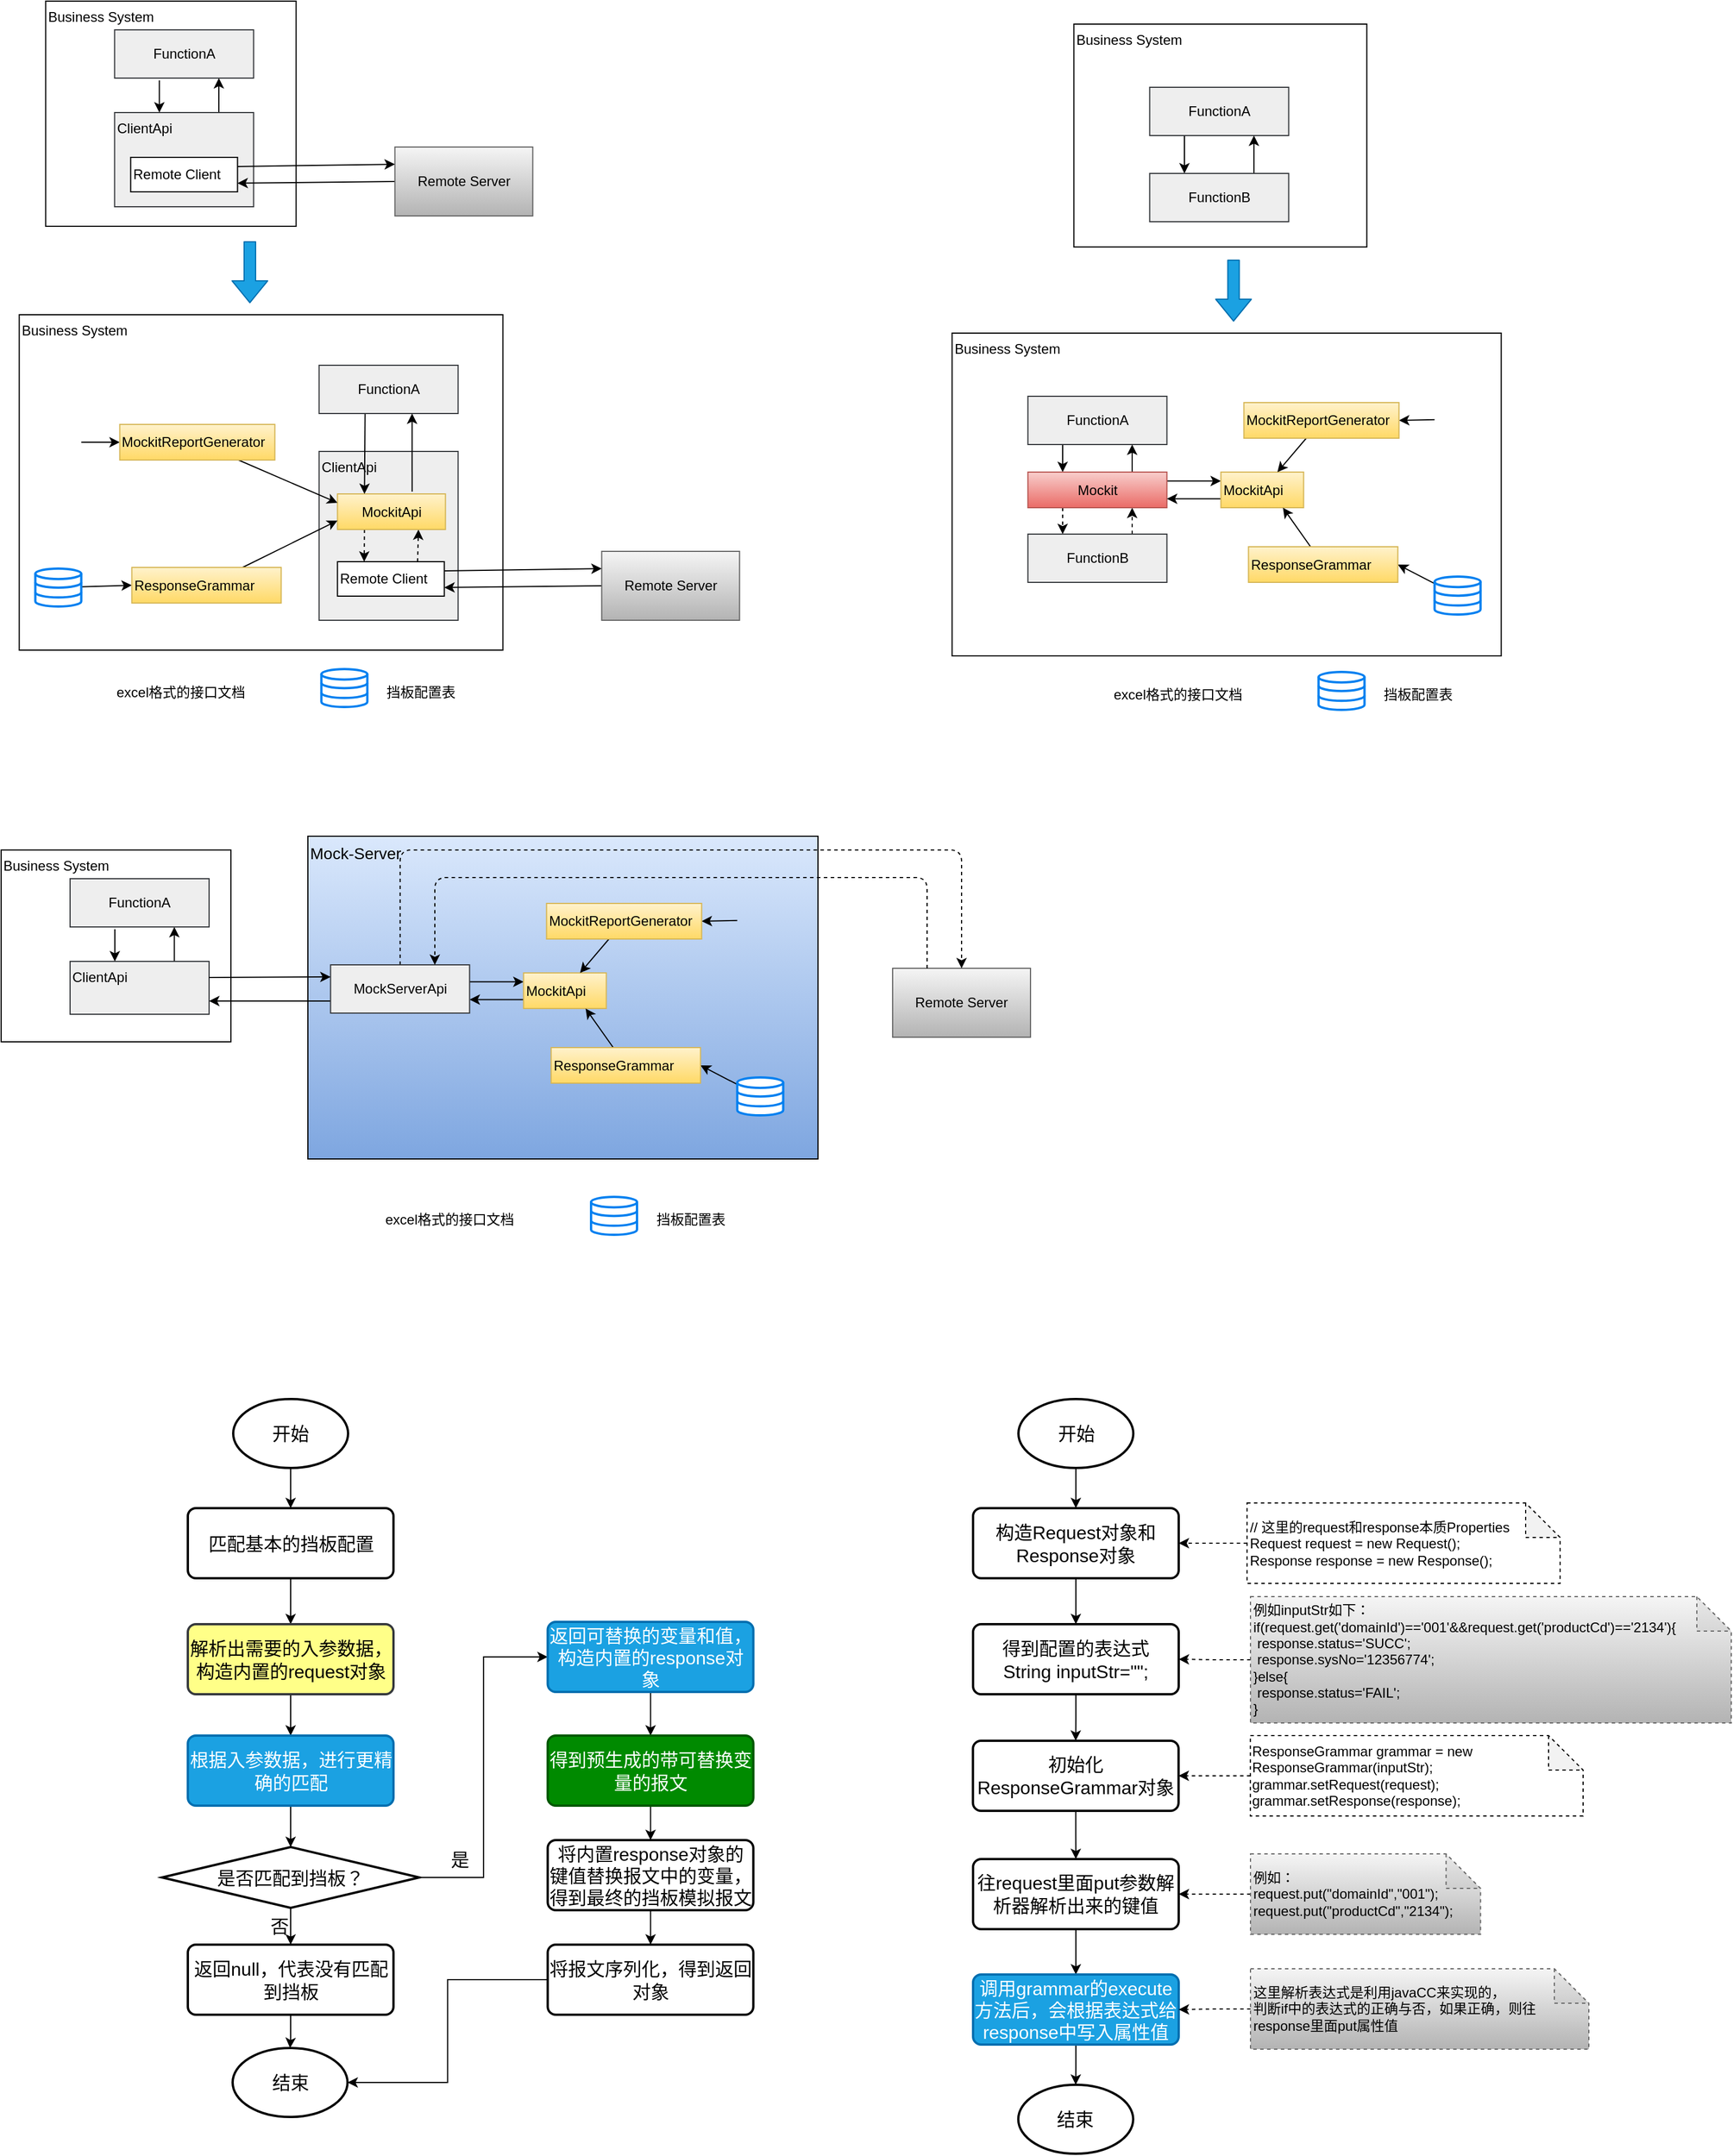 <mxfile version="13.0.9" type="github">
  <diagram id="ULIVXdI21FpWCyKjcMOf" name="第 1 页">
    <mxGraphModel dx="867" dy="-1922" grid="0" gridSize="10" guides="1" tooltips="1" connect="1" arrows="1" fold="1" page="0" pageScale="1" pageWidth="827" pageHeight="1169" math="0" shadow="0">
      <root>
        <mxCell id="0" />
        <mxCell id="1" parent="0" />
        <mxCell id="K0mG1fpRfPu8U4b40gJv-1" style="edgeStyle=orthogonalEdgeStyle;rounded=0;orthogonalLoop=1;jettySize=auto;html=1;entryX=0.5;entryY=0;entryDx=0;entryDy=0;fontSize=16;" edge="1" parent="1" source="K0mG1fpRfPu8U4b40gJv-2" target="K0mG1fpRfPu8U4b40gJv-4">
          <mxGeometry relative="1" as="geometry" />
        </mxCell>
        <mxCell id="K0mG1fpRfPu8U4b40gJv-2" value="开始" style="strokeWidth=2;html=1;shape=mxgraph.flowchart.start_1;whiteSpace=wrap;fontSize=16;" vertex="1" parent="1">
          <mxGeometry x="232" y="3830" width="100" height="60" as="geometry" />
        </mxCell>
        <mxCell id="K0mG1fpRfPu8U4b40gJv-3" style="edgeStyle=orthogonalEdgeStyle;rounded=0;orthogonalLoop=1;jettySize=auto;html=1;entryX=0.5;entryY=0;entryDx=0;entryDy=0;fontSize=16;" edge="1" parent="1" source="K0mG1fpRfPu8U4b40gJv-4" target="K0mG1fpRfPu8U4b40gJv-6">
          <mxGeometry relative="1" as="geometry" />
        </mxCell>
        <mxCell id="K0mG1fpRfPu8U4b40gJv-4" value="匹配基本的挡板配置" style="rounded=1;whiteSpace=wrap;html=1;absoluteArcSize=1;arcSize=14;strokeWidth=2;fontSize=16;" vertex="1" parent="1">
          <mxGeometry x="192.5" y="3925" width="179" height="61" as="geometry" />
        </mxCell>
        <mxCell id="K0mG1fpRfPu8U4b40gJv-5" style="edgeStyle=orthogonalEdgeStyle;rounded=0;orthogonalLoop=1;jettySize=auto;html=1;entryX=0.5;entryY=0;entryDx=0;entryDy=0;fontSize=16;" edge="1" parent="1" source="K0mG1fpRfPu8U4b40gJv-6" target="K0mG1fpRfPu8U4b40gJv-8">
          <mxGeometry relative="1" as="geometry" />
        </mxCell>
        <mxCell id="K0mG1fpRfPu8U4b40gJv-6" value="解析出需要的入参数据，构造内置的request对象" style="rounded=1;whiteSpace=wrap;html=1;absoluteArcSize=1;arcSize=14;strokeWidth=2;fontSize=16;fillColor=#ffff88;strokeColor=#36393d;" vertex="1" parent="1">
          <mxGeometry x="192.5" y="4026" width="179" height="61" as="geometry" />
        </mxCell>
        <mxCell id="K0mG1fpRfPu8U4b40gJv-7" style="edgeStyle=orthogonalEdgeStyle;rounded=0;orthogonalLoop=1;jettySize=auto;html=1;entryX=0.5;entryY=0;entryDx=0;entryDy=0;entryPerimeter=0;fontSize=16;" edge="1" parent="1" source="K0mG1fpRfPu8U4b40gJv-8" target="K0mG1fpRfPu8U4b40gJv-11">
          <mxGeometry relative="1" as="geometry" />
        </mxCell>
        <mxCell id="K0mG1fpRfPu8U4b40gJv-8" value="根据入参数据，进行更精确的匹配" style="rounded=1;whiteSpace=wrap;html=1;absoluteArcSize=1;arcSize=14;strokeWidth=2;fontSize=16;fillColor=#1ba1e2;strokeColor=#006EAF;fontColor=#ffffff;" vertex="1" parent="1">
          <mxGeometry x="192.5" y="4123" width="179" height="61" as="geometry" />
        </mxCell>
        <mxCell id="K0mG1fpRfPu8U4b40gJv-9" style="edgeStyle=orthogonalEdgeStyle;rounded=0;orthogonalLoop=1;jettySize=auto;html=1;entryX=0.5;entryY=0;entryDx=0;entryDy=0;fontSize=16;" edge="1" parent="1" source="K0mG1fpRfPu8U4b40gJv-11" target="K0mG1fpRfPu8U4b40gJv-14">
          <mxGeometry relative="1" as="geometry" />
        </mxCell>
        <mxCell id="K0mG1fpRfPu8U4b40gJv-10" style="edgeStyle=orthogonalEdgeStyle;rounded=0;orthogonalLoop=1;jettySize=auto;html=1;entryX=0;entryY=0.5;entryDx=0;entryDy=0;fontSize=16;" edge="1" parent="1" source="K0mG1fpRfPu8U4b40gJv-11" target="K0mG1fpRfPu8U4b40gJv-17">
          <mxGeometry relative="1" as="geometry" />
        </mxCell>
        <mxCell id="K0mG1fpRfPu8U4b40gJv-11" value="是否匹配到挡板？" style="strokeWidth=2;html=1;shape=mxgraph.flowchart.decision;whiteSpace=wrap;fontSize=16;" vertex="1" parent="1">
          <mxGeometry x="170" y="4220" width="224" height="53" as="geometry" />
        </mxCell>
        <mxCell id="K0mG1fpRfPu8U4b40gJv-12" value="结束" style="strokeWidth=2;html=1;shape=mxgraph.flowchart.start_1;whiteSpace=wrap;fontSize=16;" vertex="1" parent="1">
          <mxGeometry x="231.5" y="4395" width="100" height="60" as="geometry" />
        </mxCell>
        <mxCell id="K0mG1fpRfPu8U4b40gJv-13" style="edgeStyle=orthogonalEdgeStyle;rounded=0;orthogonalLoop=1;jettySize=auto;html=1;fontSize=16;" edge="1" parent="1" source="K0mG1fpRfPu8U4b40gJv-14" target="K0mG1fpRfPu8U4b40gJv-12">
          <mxGeometry relative="1" as="geometry" />
        </mxCell>
        <mxCell id="K0mG1fpRfPu8U4b40gJv-14" value="返回null，代表没有匹配到挡板" style="rounded=1;whiteSpace=wrap;html=1;absoluteArcSize=1;arcSize=14;strokeWidth=2;fontSize=16;" vertex="1" parent="1">
          <mxGeometry x="192.5" y="4305" width="179" height="61" as="geometry" />
        </mxCell>
        <mxCell id="K0mG1fpRfPu8U4b40gJv-15" value="否" style="text;html=1;align=center;verticalAlign=middle;resizable=0;points=[];autosize=1;fontSize=16;" vertex="1" parent="1">
          <mxGeometry x="259" y="4277" width="26" height="23" as="geometry" />
        </mxCell>
        <mxCell id="K0mG1fpRfPu8U4b40gJv-16" style="edgeStyle=orthogonalEdgeStyle;rounded=0;orthogonalLoop=1;jettySize=auto;html=1;fontSize=16;" edge="1" parent="1" source="K0mG1fpRfPu8U4b40gJv-17" target="K0mG1fpRfPu8U4b40gJv-20">
          <mxGeometry relative="1" as="geometry" />
        </mxCell>
        <mxCell id="K0mG1fpRfPu8U4b40gJv-17" value="返回可替换的变量和值，构造内置的response对象" style="rounded=1;whiteSpace=wrap;html=1;absoluteArcSize=1;arcSize=14;strokeWidth=2;fontSize=16;fillColor=#1ba1e2;strokeColor=#006EAF;fontColor=#ffffff;" vertex="1" parent="1">
          <mxGeometry x="505.75" y="4024" width="179" height="61" as="geometry" />
        </mxCell>
        <mxCell id="K0mG1fpRfPu8U4b40gJv-18" value="是" style="text;html=1;align=center;verticalAlign=middle;resizable=0;points=[];autosize=1;fontSize=16;" vertex="1" parent="1">
          <mxGeometry x="416" y="4219" width="26" height="23" as="geometry" />
        </mxCell>
        <mxCell id="K0mG1fpRfPu8U4b40gJv-19" style="edgeStyle=orthogonalEdgeStyle;rounded=0;orthogonalLoop=1;jettySize=auto;html=1;fontSize=16;" edge="1" parent="1" source="K0mG1fpRfPu8U4b40gJv-20" target="K0mG1fpRfPu8U4b40gJv-22">
          <mxGeometry relative="1" as="geometry" />
        </mxCell>
        <mxCell id="K0mG1fpRfPu8U4b40gJv-20" value="得到预生成的带可替换变量的报文" style="rounded=1;whiteSpace=wrap;html=1;absoluteArcSize=1;arcSize=14;strokeWidth=2;fontSize=16;fillColor=#008a00;strokeColor=#005700;fontColor=#ffffff;" vertex="1" parent="1">
          <mxGeometry x="505.75" y="4123" width="179" height="61" as="geometry" />
        </mxCell>
        <mxCell id="K0mG1fpRfPu8U4b40gJv-21" style="edgeStyle=orthogonalEdgeStyle;rounded=0;orthogonalLoop=1;jettySize=auto;html=1;fontSize=16;" edge="1" parent="1" source="K0mG1fpRfPu8U4b40gJv-22" target="K0mG1fpRfPu8U4b40gJv-24">
          <mxGeometry relative="1" as="geometry" />
        </mxCell>
        <mxCell id="K0mG1fpRfPu8U4b40gJv-22" value="将内置response对象的键值替换报文中的变量，得到最终的挡板模拟报文" style="rounded=1;whiteSpace=wrap;html=1;absoluteArcSize=1;arcSize=14;strokeWidth=2;fontSize=16;" vertex="1" parent="1">
          <mxGeometry x="505.75" y="4214" width="179" height="61" as="geometry" />
        </mxCell>
        <mxCell id="K0mG1fpRfPu8U4b40gJv-23" style="edgeStyle=orthogonalEdgeStyle;rounded=0;orthogonalLoop=1;jettySize=auto;html=1;entryX=1;entryY=0.5;entryDx=0;entryDy=0;entryPerimeter=0;fontSize=16;" edge="1" parent="1" source="K0mG1fpRfPu8U4b40gJv-24" target="K0mG1fpRfPu8U4b40gJv-12">
          <mxGeometry relative="1" as="geometry" />
        </mxCell>
        <mxCell id="K0mG1fpRfPu8U4b40gJv-24" value="将报文序列化，得到返回对象" style="rounded=1;whiteSpace=wrap;html=1;absoluteArcSize=1;arcSize=14;strokeWidth=2;fontSize=16;" vertex="1" parent="1">
          <mxGeometry x="505.75" y="4305" width="179" height="61" as="geometry" />
        </mxCell>
        <mxCell id="K0mG1fpRfPu8U4b40gJv-25" value="Business System" style="rounded=0;whiteSpace=wrap;html=1;align=left;verticalAlign=top;" vertex="1" parent="1">
          <mxGeometry x="30" y="3352" width="200" height="167" as="geometry" />
        </mxCell>
        <mxCell id="K0mG1fpRfPu8U4b40gJv-26" style="edgeStyle=none;orthogonalLoop=1;jettySize=auto;html=1;strokeColor=#000000;strokeWidth=1;entryX=0.75;entryY=1;entryDx=0;entryDy=0;exitX=0.75;exitY=0;exitDx=0;exitDy=0;" edge="1" parent="1" source="K0mG1fpRfPu8U4b40gJv-27" target="K0mG1fpRfPu8U4b40gJv-30">
          <mxGeometry relative="1" as="geometry" />
        </mxCell>
        <mxCell id="K0mG1fpRfPu8U4b40gJv-27" value="ClientApi" style="rounded=0;whiteSpace=wrap;html=1;align=left;fillColor=#eeeeee;strokeColor=#36393d;verticalAlign=top;" vertex="1" parent="1">
          <mxGeometry x="90" y="3449" width="121" height="46" as="geometry" />
        </mxCell>
        <mxCell id="K0mG1fpRfPu8U4b40gJv-28" value="Remote Server" style="rounded=0;whiteSpace=wrap;html=1;align=center;fillColor=#f5f5f5;strokeColor=#666666;gradientColor=#b3b3b3;" vertex="1" parent="1">
          <mxGeometry x="806" y="3455" width="120" height="60" as="geometry" />
        </mxCell>
        <mxCell id="K0mG1fpRfPu8U4b40gJv-29" style="edgeStyle=none;orthogonalLoop=1;jettySize=auto;html=1;entryX=0.322;entryY=0;entryDx=0;entryDy=0;strokeColor=#000000;strokeWidth=1;exitX=0.322;exitY=1.048;exitDx=0;exitDy=0;exitPerimeter=0;entryPerimeter=0;" edge="1" parent="1" source="K0mG1fpRfPu8U4b40gJv-30" target="K0mG1fpRfPu8U4b40gJv-27">
          <mxGeometry relative="1" as="geometry" />
        </mxCell>
        <mxCell id="K0mG1fpRfPu8U4b40gJv-30" value="FunctionA" style="rounded=0;whiteSpace=wrap;html=1;align=center;fillColor=#eeeeee;strokeColor=#36393d;" vertex="1" parent="1">
          <mxGeometry x="90" y="3377" width="121" height="42" as="geometry" />
        </mxCell>
        <mxCell id="K0mG1fpRfPu8U4b40gJv-31" value="" style="shape=image;html=1;verticalAlign=top;verticalLabelPosition=bottom;labelBackgroundColor=#ffffff;imageAspect=0;aspect=fixed;image=https://cdn3.iconfinder.com/data/icons/document-icons-2/30/647702-excel-128.png;align=left;" vertex="1" parent="1">
          <mxGeometry x="306.5" y="3648.5" width="44" height="44" as="geometry" />
        </mxCell>
        <mxCell id="K0mG1fpRfPu8U4b40gJv-32" value="excel格式的接口文档" style="text;html=1;align=center;verticalAlign=middle;resizable=0;points=[];autosize=1;" vertex="1" parent="1">
          <mxGeometry x="359.25" y="3665" width="122" height="18" as="geometry" />
        </mxCell>
        <mxCell id="K0mG1fpRfPu8U4b40gJv-33" value="" style="html=1;verticalLabelPosition=bottom;align=center;labelBackgroundColor=#ffffff;verticalAlign=top;strokeWidth=2;strokeColor=#0080F0;shadow=0;dashed=0;shape=mxgraph.ios7.icons.data;" vertex="1" parent="1">
          <mxGeometry x="543.5" y="3654" width="40" height="33" as="geometry" />
        </mxCell>
        <mxCell id="K0mG1fpRfPu8U4b40gJv-34" value="挡板配置表" style="text;html=1;align=center;verticalAlign=middle;resizable=0;points=[];autosize=1;" vertex="1" parent="1">
          <mxGeometry x="594.5" y="3665" width="70" height="18" as="geometry" />
        </mxCell>
        <mxCell id="K0mG1fpRfPu8U4b40gJv-35" value="Mock-Server" style="rounded=0;whiteSpace=wrap;html=1;align=left;verticalAlign=top;gradientColor=#7ea6e0;fillColor=#dae8fc;strokeColor=#000000;strokeWidth=1;fontSize=14;" vertex="1" parent="1">
          <mxGeometry x="297" y="3340" width="444" height="281" as="geometry" />
        </mxCell>
        <mxCell id="K0mG1fpRfPu8U4b40gJv-36" style="edgeStyle=none;orthogonalLoop=1;jettySize=auto;html=1;strokeColor=#000000;strokeWidth=1;exitX=1;exitY=0.25;exitDx=0;exitDy=0;entryX=0;entryY=0.25;entryDx=0;entryDy=0;" edge="1" parent="1" target="K0mG1fpRfPu8U4b40gJv-42">
          <mxGeometry relative="1" as="geometry">
            <mxPoint x="437.75" y="3466.75" as="sourcePoint" />
          </mxGeometry>
        </mxCell>
        <mxCell id="K0mG1fpRfPu8U4b40gJv-37" style="edgeStyle=none;orthogonalLoop=1;jettySize=auto;html=1;entryX=1;entryY=0.5;entryDx=0;entryDy=0;strokeColor=#000000;strokeWidth=1;" edge="1" parent="1" source="K0mG1fpRfPu8U4b40gJv-38" target="K0mG1fpRfPu8U4b40gJv-44">
          <mxGeometry relative="1" as="geometry" />
        </mxCell>
        <mxCell id="K0mG1fpRfPu8U4b40gJv-38" value="" style="shape=image;html=1;verticalAlign=top;verticalLabelPosition=bottom;labelBackgroundColor=#ffffff;imageAspect=0;aspect=fixed;image=https://cdn3.iconfinder.com/data/icons/document-icons-2/30/647702-excel-128.png;align=left;" vertex="1" parent="1">
          <mxGeometry x="670.75" y="3391" width="44" height="44" as="geometry" />
        </mxCell>
        <mxCell id="K0mG1fpRfPu8U4b40gJv-39" style="edgeStyle=none;orthogonalLoop=1;jettySize=auto;html=1;entryX=1;entryY=0.5;entryDx=0;entryDy=0;strokeColor=#000000;strokeWidth=1;" edge="1" parent="1" source="K0mG1fpRfPu8U4b40gJv-40" target="K0mG1fpRfPu8U4b40gJv-46">
          <mxGeometry relative="1" as="geometry" />
        </mxCell>
        <mxCell id="K0mG1fpRfPu8U4b40gJv-40" value="" style="html=1;verticalLabelPosition=bottom;align=center;labelBackgroundColor=#ffffff;verticalAlign=top;strokeWidth=2;strokeColor=#0080F0;shadow=0;dashed=0;shape=mxgraph.ios7.icons.data;" vertex="1" parent="1">
          <mxGeometry x="670.75" y="3550" width="40" height="33" as="geometry" />
        </mxCell>
        <mxCell id="K0mG1fpRfPu8U4b40gJv-41" style="edgeStyle=none;orthogonalLoop=1;jettySize=auto;html=1;entryX=1;entryY=0.75;entryDx=0;entryDy=0;strokeColor=#000000;strokeWidth=1;exitX=0;exitY=0.75;exitDx=0;exitDy=0;" edge="1" parent="1" source="K0mG1fpRfPu8U4b40gJv-42">
          <mxGeometry relative="1" as="geometry">
            <mxPoint x="437.75" y="3482.25" as="targetPoint" />
          </mxGeometry>
        </mxCell>
        <mxCell id="K0mG1fpRfPu8U4b40gJv-42" value="MockitApi" style="rounded=0;whiteSpace=wrap;html=1;align=left;gradientColor=#ffd966;fillColor=#fff2cc;strokeColor=#d6b656;" vertex="1" parent="1">
          <mxGeometry x="484.75" y="3459" width="72" height="31" as="geometry" />
        </mxCell>
        <mxCell id="K0mG1fpRfPu8U4b40gJv-43" style="edgeStyle=none;orthogonalLoop=1;jettySize=auto;html=1;strokeColor=#000000;strokeWidth=1;" edge="1" parent="1" source="K0mG1fpRfPu8U4b40gJv-44" target="K0mG1fpRfPu8U4b40gJv-42">
          <mxGeometry relative="1" as="geometry" />
        </mxCell>
        <mxCell id="K0mG1fpRfPu8U4b40gJv-44" value="MockitReportGenerator" style="rounded=0;whiteSpace=wrap;html=1;align=left;gradientColor=#ffd966;fillColor=#fff2cc;strokeColor=#d6b656;" vertex="1" parent="1">
          <mxGeometry x="504.75" y="3398.5" width="135" height="31" as="geometry" />
        </mxCell>
        <mxCell id="K0mG1fpRfPu8U4b40gJv-45" style="edgeStyle=none;orthogonalLoop=1;jettySize=auto;html=1;entryX=0.75;entryY=1;entryDx=0;entryDy=0;strokeColor=#000000;strokeWidth=1;" edge="1" parent="1" source="K0mG1fpRfPu8U4b40gJv-46" target="K0mG1fpRfPu8U4b40gJv-42">
          <mxGeometry relative="1" as="geometry" />
        </mxCell>
        <mxCell id="K0mG1fpRfPu8U4b40gJv-46" value="ResponseGrammar" style="rounded=0;whiteSpace=wrap;html=1;align=left;gradientColor=#ffd966;fillColor=#fff2cc;strokeColor=#d6b656;" vertex="1" parent="1">
          <mxGeometry x="508.75" y="3524" width="130" height="31" as="geometry" />
        </mxCell>
        <mxCell id="K0mG1fpRfPu8U4b40gJv-47" style="edgeStyle=none;orthogonalLoop=1;jettySize=auto;html=1;entryX=1;entryY=0.75;entryDx=0;entryDy=0;strokeColor=#000000;strokeWidth=1;exitX=0;exitY=0.75;exitDx=0;exitDy=0;" edge="1" parent="1" source="K0mG1fpRfPu8U4b40gJv-49" target="K0mG1fpRfPu8U4b40gJv-27">
          <mxGeometry relative="1" as="geometry" />
        </mxCell>
        <mxCell id="K0mG1fpRfPu8U4b40gJv-48" style="edgeStyle=orthogonalEdgeStyle;orthogonalLoop=1;jettySize=auto;html=1;strokeColor=#000000;strokeWidth=1;dashed=1;" edge="1" parent="1" source="K0mG1fpRfPu8U4b40gJv-49" target="K0mG1fpRfPu8U4b40gJv-28">
          <mxGeometry relative="1" as="geometry">
            <Array as="points">
              <mxPoint x="377" y="3352" />
              <mxPoint x="866" y="3352" />
            </Array>
          </mxGeometry>
        </mxCell>
        <mxCell id="K0mG1fpRfPu8U4b40gJv-49" value="MockServerApi" style="rounded=0;whiteSpace=wrap;html=1;align=center;fillColor=#eeeeee;strokeColor=#36393d;" vertex="1" parent="1">
          <mxGeometry x="316.75" y="3452" width="121" height="42" as="geometry" />
        </mxCell>
        <mxCell id="K0mG1fpRfPu8U4b40gJv-50" style="edgeStyle=none;orthogonalLoop=1;jettySize=auto;html=1;entryX=0;entryY=0.25;entryDx=0;entryDy=0;strokeColor=#000000;strokeWidth=1;" edge="1" parent="1" target="K0mG1fpRfPu8U4b40gJv-49">
          <mxGeometry relative="1" as="geometry">
            <mxPoint x="211" y="3463" as="sourcePoint" />
          </mxGeometry>
        </mxCell>
        <mxCell id="K0mG1fpRfPu8U4b40gJv-51" style="edgeStyle=orthogonalEdgeStyle;orthogonalLoop=1;jettySize=auto;html=1;dashed=1;strokeColor=#000000;strokeWidth=1;entryX=0.75;entryY=0;entryDx=0;entryDy=0;exitX=0.25;exitY=0;exitDx=0;exitDy=0;" edge="1" parent="1" source="K0mG1fpRfPu8U4b40gJv-28" target="K0mG1fpRfPu8U4b40gJv-49">
          <mxGeometry relative="1" as="geometry">
            <Array as="points">
              <mxPoint x="836" y="3376" />
              <mxPoint x="408" y="3376" />
            </Array>
          </mxGeometry>
        </mxCell>
        <mxCell id="K0mG1fpRfPu8U4b40gJv-52" value="Business System" style="rounded=0;whiteSpace=wrap;html=1;align=left;verticalAlign=top;" vertex="1" parent="1">
          <mxGeometry x="68.75" y="2613" width="218" height="196" as="geometry" />
        </mxCell>
        <mxCell id="K0mG1fpRfPu8U4b40gJv-53" value="Business System" style="rounded=0;whiteSpace=wrap;html=1;align=left;verticalAlign=top;" vertex="1" parent="1">
          <mxGeometry x="963.75" y="2633" width="255" height="194" as="geometry" />
        </mxCell>
        <mxCell id="K0mG1fpRfPu8U4b40gJv-54" style="edgeStyle=none;orthogonalLoop=1;jettySize=auto;html=1;strokeColor=#000000;strokeWidth=1;entryX=0.75;entryY=1;entryDx=0;entryDy=0;exitX=0.75;exitY=0;exitDx=0;exitDy=0;" edge="1" parent="1" source="K0mG1fpRfPu8U4b40gJv-55" target="K0mG1fpRfPu8U4b40gJv-98">
          <mxGeometry relative="1" as="geometry" />
        </mxCell>
        <mxCell id="K0mG1fpRfPu8U4b40gJv-55" value="ClientApi" style="rounded=0;whiteSpace=wrap;html=1;align=left;fillColor=#eeeeee;strokeColor=#36393d;verticalAlign=top;" vertex="1" parent="1">
          <mxGeometry x="128.75" y="2710" width="121" height="82" as="geometry" />
        </mxCell>
        <mxCell id="K0mG1fpRfPu8U4b40gJv-56" style="edgeStyle=none;orthogonalLoop=1;jettySize=auto;html=1;entryX=1;entryY=0.75;entryDx=0;entryDy=0;strokeColor=#000000;strokeWidth=1;exitX=0;exitY=0.5;exitDx=0;exitDy=0;" edge="1" parent="1" source="K0mG1fpRfPu8U4b40gJv-57" target="K0mG1fpRfPu8U4b40gJv-86">
          <mxGeometry relative="1" as="geometry" />
        </mxCell>
        <mxCell id="K0mG1fpRfPu8U4b40gJv-57" value="Remote Server" style="rounded=0;whiteSpace=wrap;html=1;align=center;fillColor=#f5f5f5;strokeColor=#666666;gradientColor=#b3b3b3;" vertex="1" parent="1">
          <mxGeometry x="372.75" y="2740" width="120" height="60" as="geometry" />
        </mxCell>
        <mxCell id="K0mG1fpRfPu8U4b40gJv-58" value="" style="shape=flexArrow;endArrow=classic;html=1;strokeColor=#006EAF;strokeWidth=1;fillColor=#1ba1e2;" edge="1" parent="1">
          <mxGeometry width="50" height="50" relative="1" as="geometry">
            <mxPoint x="1102.75" y="2838" as="sourcePoint" />
            <mxPoint x="1102.75" y="2892" as="targetPoint" />
          </mxGeometry>
        </mxCell>
        <mxCell id="K0mG1fpRfPu8U4b40gJv-59" style="edgeStyle=none;orthogonalLoop=1;jettySize=auto;html=1;entryX=0.25;entryY=0;entryDx=0;entryDy=0;strokeColor=#000000;strokeWidth=1;exitX=0.25;exitY=1;exitDx=0;exitDy=0;" edge="1" parent="1" source="K0mG1fpRfPu8U4b40gJv-60" target="K0mG1fpRfPu8U4b40gJv-62">
          <mxGeometry relative="1" as="geometry" />
        </mxCell>
        <mxCell id="K0mG1fpRfPu8U4b40gJv-60" value="FunctionA" style="rounded=0;whiteSpace=wrap;html=1;align=center;fillColor=#eeeeee;strokeColor=#36393d;" vertex="1" parent="1">
          <mxGeometry x="1029.75" y="2688" width="121" height="42" as="geometry" />
        </mxCell>
        <mxCell id="K0mG1fpRfPu8U4b40gJv-61" style="edgeStyle=none;orthogonalLoop=1;jettySize=auto;html=1;strokeColor=#000000;strokeWidth=1;exitX=0.75;exitY=0;exitDx=0;exitDy=0;entryX=0.75;entryY=1;entryDx=0;entryDy=0;" edge="1" parent="1" source="K0mG1fpRfPu8U4b40gJv-62" target="K0mG1fpRfPu8U4b40gJv-60">
          <mxGeometry relative="1" as="geometry" />
        </mxCell>
        <mxCell id="K0mG1fpRfPu8U4b40gJv-62" value="FunctionB" style="rounded=0;whiteSpace=wrap;html=1;align=center;fillColor=#eeeeee;strokeColor=#36393d;" vertex="1" parent="1">
          <mxGeometry x="1029.75" y="2763" width="121" height="42" as="geometry" />
        </mxCell>
        <mxCell id="K0mG1fpRfPu8U4b40gJv-63" value="Business System" style="rounded=0;whiteSpace=wrap;html=1;align=left;verticalAlign=top;" vertex="1" parent="1">
          <mxGeometry x="857.75" y="2902" width="478" height="281" as="geometry" />
        </mxCell>
        <mxCell id="K0mG1fpRfPu8U4b40gJv-64" style="edgeStyle=none;orthogonalLoop=1;jettySize=auto;html=1;entryX=0.25;entryY=0;entryDx=0;entryDy=0;strokeColor=#000000;strokeWidth=1;exitX=0.25;exitY=1;exitDx=0;exitDy=0;" edge="1" parent="1" source="K0mG1fpRfPu8U4b40gJv-65" target="K0mG1fpRfPu8U4b40gJv-70">
          <mxGeometry relative="1" as="geometry" />
        </mxCell>
        <mxCell id="K0mG1fpRfPu8U4b40gJv-65" value="FunctionA" style="rounded=0;whiteSpace=wrap;html=1;align=center;fillColor=#eeeeee;strokeColor=#36393d;" vertex="1" parent="1">
          <mxGeometry x="923.75" y="2957" width="121" height="42" as="geometry" />
        </mxCell>
        <mxCell id="K0mG1fpRfPu8U4b40gJv-66" style="edgeStyle=none;orthogonalLoop=1;jettySize=auto;html=1;strokeColor=#000000;strokeWidth=1;exitX=0.75;exitY=0;exitDx=0;exitDy=0;entryX=0.75;entryY=1;entryDx=0;entryDy=0;" edge="1" parent="1" source="K0mG1fpRfPu8U4b40gJv-70" target="K0mG1fpRfPu8U4b40gJv-65">
          <mxGeometry relative="1" as="geometry" />
        </mxCell>
        <mxCell id="K0mG1fpRfPu8U4b40gJv-67" style="edgeStyle=none;orthogonalLoop=1;jettySize=auto;html=1;strokeColor=#000000;strokeWidth=1;exitX=0.25;exitY=1;exitDx=0;exitDy=0;entryX=0.25;entryY=0;entryDx=0;entryDy=0;dashed=1;" edge="1" parent="1" source="K0mG1fpRfPu8U4b40gJv-70" target="K0mG1fpRfPu8U4b40gJv-71">
          <mxGeometry relative="1" as="geometry" />
        </mxCell>
        <mxCell id="K0mG1fpRfPu8U4b40gJv-68" style="edgeStyle=none;orthogonalLoop=1;jettySize=auto;html=1;strokeColor=#000000;strokeWidth=1;entryX=0.75;entryY=1;entryDx=0;entryDy=0;dashed=1;exitX=0.75;exitY=0;exitDx=0;exitDy=0;" edge="1" parent="1" source="K0mG1fpRfPu8U4b40gJv-71" target="K0mG1fpRfPu8U4b40gJv-70">
          <mxGeometry relative="1" as="geometry" />
        </mxCell>
        <mxCell id="K0mG1fpRfPu8U4b40gJv-69" style="edgeStyle=none;orthogonalLoop=1;jettySize=auto;html=1;strokeColor=#000000;strokeWidth=1;exitX=1;exitY=0.25;exitDx=0;exitDy=0;entryX=0;entryY=0.25;entryDx=0;entryDy=0;" edge="1" parent="1" source="K0mG1fpRfPu8U4b40gJv-70" target="K0mG1fpRfPu8U4b40gJv-77">
          <mxGeometry relative="1" as="geometry" />
        </mxCell>
        <mxCell id="K0mG1fpRfPu8U4b40gJv-70" value="Mockit" style="rounded=0;whiteSpace=wrap;html=1;align=center;fillColor=#f8cecc;strokeColor=#b85450;gradientColor=#ea6b66;" vertex="1" parent="1">
          <mxGeometry x="923.75" y="3023" width="121" height="31" as="geometry" />
        </mxCell>
        <mxCell id="K0mG1fpRfPu8U4b40gJv-71" value="FunctionB" style="rounded=0;whiteSpace=wrap;html=1;align=center;fillColor=#eeeeee;strokeColor=#36393d;" vertex="1" parent="1">
          <mxGeometry x="923.75" y="3077" width="121" height="42" as="geometry" />
        </mxCell>
        <mxCell id="K0mG1fpRfPu8U4b40gJv-72" style="edgeStyle=none;orthogonalLoop=1;jettySize=auto;html=1;entryX=1;entryY=0.5;entryDx=0;entryDy=0;strokeColor=#000000;strokeWidth=1;" edge="1" parent="1" source="K0mG1fpRfPu8U4b40gJv-73" target="K0mG1fpRfPu8U4b40gJv-79">
          <mxGeometry relative="1" as="geometry" />
        </mxCell>
        <mxCell id="K0mG1fpRfPu8U4b40gJv-73" value="" style="shape=image;html=1;verticalAlign=top;verticalLabelPosition=bottom;labelBackgroundColor=#ffffff;imageAspect=0;aspect=fixed;image=https://cdn3.iconfinder.com/data/icons/document-icons-2/30/647702-excel-128.png;align=left;" vertex="1" parent="1">
          <mxGeometry x="1277.75" y="2955" width="44" height="44" as="geometry" />
        </mxCell>
        <mxCell id="K0mG1fpRfPu8U4b40gJv-74" style="edgeStyle=none;orthogonalLoop=1;jettySize=auto;html=1;entryX=1;entryY=0.5;entryDx=0;entryDy=0;strokeColor=#000000;strokeWidth=1;" edge="1" parent="1" source="K0mG1fpRfPu8U4b40gJv-75" target="K0mG1fpRfPu8U4b40gJv-81">
          <mxGeometry relative="1" as="geometry" />
        </mxCell>
        <mxCell id="K0mG1fpRfPu8U4b40gJv-75" value="" style="html=1;verticalLabelPosition=bottom;align=center;labelBackgroundColor=#ffffff;verticalAlign=top;strokeWidth=2;strokeColor=#0080F0;shadow=0;dashed=0;shape=mxgraph.ios7.icons.data;" vertex="1" parent="1">
          <mxGeometry x="1277.75" y="3114" width="40" height="33" as="geometry" />
        </mxCell>
        <mxCell id="K0mG1fpRfPu8U4b40gJv-76" style="edgeStyle=none;orthogonalLoop=1;jettySize=auto;html=1;entryX=1;entryY=0.75;entryDx=0;entryDy=0;strokeColor=#000000;strokeWidth=1;exitX=0;exitY=0.75;exitDx=0;exitDy=0;" edge="1" parent="1" source="K0mG1fpRfPu8U4b40gJv-77" target="K0mG1fpRfPu8U4b40gJv-70">
          <mxGeometry relative="1" as="geometry" />
        </mxCell>
        <mxCell id="K0mG1fpRfPu8U4b40gJv-77" value="MockitApi" style="rounded=0;whiteSpace=wrap;html=1;align=left;gradientColor=#ffd966;fillColor=#fff2cc;strokeColor=#d6b656;" vertex="1" parent="1">
          <mxGeometry x="1091.75" y="3023" width="72" height="31" as="geometry" />
        </mxCell>
        <mxCell id="K0mG1fpRfPu8U4b40gJv-78" style="edgeStyle=none;orthogonalLoop=1;jettySize=auto;html=1;strokeColor=#000000;strokeWidth=1;" edge="1" parent="1" source="K0mG1fpRfPu8U4b40gJv-79" target="K0mG1fpRfPu8U4b40gJv-77">
          <mxGeometry relative="1" as="geometry" />
        </mxCell>
        <mxCell id="K0mG1fpRfPu8U4b40gJv-79" value="MockitReportGenerator" style="rounded=0;whiteSpace=wrap;html=1;align=left;gradientColor=#ffd966;fillColor=#fff2cc;strokeColor=#d6b656;" vertex="1" parent="1">
          <mxGeometry x="1111.75" y="2962.5" width="135" height="31" as="geometry" />
        </mxCell>
        <mxCell id="K0mG1fpRfPu8U4b40gJv-80" style="edgeStyle=none;orthogonalLoop=1;jettySize=auto;html=1;entryX=0.75;entryY=1;entryDx=0;entryDy=0;strokeColor=#000000;strokeWidth=1;" edge="1" parent="1" source="K0mG1fpRfPu8U4b40gJv-81" target="K0mG1fpRfPu8U4b40gJv-77">
          <mxGeometry relative="1" as="geometry" />
        </mxCell>
        <mxCell id="K0mG1fpRfPu8U4b40gJv-81" value="ResponseGrammar" style="rounded=0;whiteSpace=wrap;html=1;align=left;gradientColor=#ffd966;fillColor=#fff2cc;strokeColor=#d6b656;" vertex="1" parent="1">
          <mxGeometry x="1115.75" y="3088" width="130" height="31" as="geometry" />
        </mxCell>
        <mxCell id="K0mG1fpRfPu8U4b40gJv-82" value="" style="shape=image;html=1;verticalAlign=top;verticalLabelPosition=bottom;labelBackgroundColor=#ffffff;imageAspect=0;aspect=fixed;image=https://cdn3.iconfinder.com/data/icons/document-icons-2/30/647702-excel-128.png;align=left;" vertex="1" parent="1">
          <mxGeometry x="937.75" y="3189" width="44" height="44" as="geometry" />
        </mxCell>
        <mxCell id="K0mG1fpRfPu8U4b40gJv-83" value="excel格式的接口文档" style="text;html=1;align=center;verticalAlign=middle;resizable=0;points=[];autosize=1;" vertex="1" parent="1">
          <mxGeometry x="992.5" y="3208" width="122" height="18" as="geometry" />
        </mxCell>
        <mxCell id="K0mG1fpRfPu8U4b40gJv-84" value="" style="html=1;verticalLabelPosition=bottom;align=center;labelBackgroundColor=#ffffff;verticalAlign=top;strokeWidth=2;strokeColor=#0080F0;shadow=0;dashed=0;shape=mxgraph.ios7.icons.data;" vertex="1" parent="1">
          <mxGeometry x="1176.75" y="3197" width="40" height="33" as="geometry" />
        </mxCell>
        <mxCell id="K0mG1fpRfPu8U4b40gJv-85" value="挡板配置表" style="text;html=1;align=center;verticalAlign=middle;resizable=0;points=[];autosize=1;" vertex="1" parent="1">
          <mxGeometry x="1227.75" y="3208" width="70" height="18" as="geometry" />
        </mxCell>
        <mxCell id="K0mG1fpRfPu8U4b40gJv-86" value="Remote Client" style="rounded=0;whiteSpace=wrap;html=1;align=left;" vertex="1" parent="1">
          <mxGeometry x="142.75" y="2749" width="93" height="30" as="geometry" />
        </mxCell>
        <mxCell id="K0mG1fpRfPu8U4b40gJv-87" style="edgeStyle=none;orthogonalLoop=1;jettySize=auto;html=1;entryX=0;entryY=0.25;entryDx=0;entryDy=0;strokeColor=#000000;strokeWidth=1;" edge="1" parent="1" target="K0mG1fpRfPu8U4b40gJv-57">
          <mxGeometry relative="1" as="geometry">
            <mxPoint x="235.75" y="2757" as="sourcePoint" />
          </mxGeometry>
        </mxCell>
        <mxCell id="K0mG1fpRfPu8U4b40gJv-88" value="Business System" style="rounded=0;whiteSpace=wrap;html=1;align=left;verticalAlign=top;" vertex="1" parent="1">
          <mxGeometry x="45.75" y="2886" width="421" height="292" as="geometry" />
        </mxCell>
        <mxCell id="K0mG1fpRfPu8U4b40gJv-89" value="ClientApi" style="rounded=0;whiteSpace=wrap;html=1;align=left;fillColor=#eeeeee;strokeColor=#36393d;verticalAlign=top;" vertex="1" parent="1">
          <mxGeometry x="306.75" y="3005" width="121" height="147" as="geometry" />
        </mxCell>
        <mxCell id="K0mG1fpRfPu8U4b40gJv-90" style="edgeStyle=none;orthogonalLoop=1;jettySize=auto;html=1;entryX=1;entryY=0.75;entryDx=0;entryDy=0;strokeColor=#000000;strokeWidth=1;exitX=0;exitY=0.5;exitDx=0;exitDy=0;" edge="1" parent="1" source="K0mG1fpRfPu8U4b40gJv-91" target="K0mG1fpRfPu8U4b40gJv-93">
          <mxGeometry relative="1" as="geometry" />
        </mxCell>
        <mxCell id="K0mG1fpRfPu8U4b40gJv-91" value="Remote Server" style="rounded=0;whiteSpace=wrap;html=1;align=center;fillColor=#f5f5f5;strokeColor=#666666;gradientColor=#b3b3b3;" vertex="1" parent="1">
          <mxGeometry x="552.75" y="3092" width="120" height="60" as="geometry" />
        </mxCell>
        <mxCell id="K0mG1fpRfPu8U4b40gJv-92" style="edgeStyle=none;orthogonalLoop=1;jettySize=auto;html=1;entryX=0.75;entryY=1;entryDx=0;entryDy=0;strokeColor=#000000;strokeWidth=1;exitX=0.75;exitY=0;exitDx=0;exitDy=0;dashed=1;" edge="1" parent="1" source="K0mG1fpRfPu8U4b40gJv-93" target="K0mG1fpRfPu8U4b40gJv-96">
          <mxGeometry relative="1" as="geometry" />
        </mxCell>
        <mxCell id="K0mG1fpRfPu8U4b40gJv-93" value="Remote Client" style="rounded=0;whiteSpace=wrap;html=1;align=left;" vertex="1" parent="1">
          <mxGeometry x="322.75" y="3101" width="93" height="30" as="geometry" />
        </mxCell>
        <mxCell id="K0mG1fpRfPu8U4b40gJv-94" style="edgeStyle=none;orthogonalLoop=1;jettySize=auto;html=1;entryX=0;entryY=0.25;entryDx=0;entryDy=0;strokeColor=#000000;strokeWidth=1;" edge="1" parent="1" target="K0mG1fpRfPu8U4b40gJv-91">
          <mxGeometry relative="1" as="geometry">
            <mxPoint x="415.75" y="3109" as="sourcePoint" />
          </mxGeometry>
        </mxCell>
        <mxCell id="K0mG1fpRfPu8U4b40gJv-95" style="edgeStyle=none;orthogonalLoop=1;jettySize=auto;html=1;strokeColor=#000000;strokeWidth=1;exitX=0.25;exitY=1;exitDx=0;exitDy=0;entryX=0.25;entryY=0;entryDx=0;entryDy=0;dashed=1;" edge="1" parent="1" source="K0mG1fpRfPu8U4b40gJv-96" target="K0mG1fpRfPu8U4b40gJv-93">
          <mxGeometry relative="1" as="geometry" />
        </mxCell>
        <mxCell id="K0mG1fpRfPu8U4b40gJv-96" value="MockitApi" style="rounded=0;whiteSpace=wrap;html=1;align=center;fillColor=#fff2cc;strokeColor=#d6b656;gradientColor=#ffd966;" vertex="1" parent="1">
          <mxGeometry x="322.75" y="3042" width="94" height="31" as="geometry" />
        </mxCell>
        <mxCell id="K0mG1fpRfPu8U4b40gJv-97" style="edgeStyle=none;orthogonalLoop=1;jettySize=auto;html=1;entryX=0.322;entryY=0;entryDx=0;entryDy=0;strokeColor=#000000;strokeWidth=1;exitX=0.322;exitY=1.048;exitDx=0;exitDy=0;exitPerimeter=0;entryPerimeter=0;" edge="1" parent="1" source="K0mG1fpRfPu8U4b40gJv-98" target="K0mG1fpRfPu8U4b40gJv-55">
          <mxGeometry relative="1" as="geometry" />
        </mxCell>
        <mxCell id="K0mG1fpRfPu8U4b40gJv-98" value="FunctionA" style="rounded=0;whiteSpace=wrap;html=1;align=center;fillColor=#eeeeee;strokeColor=#36393d;" vertex="1" parent="1">
          <mxGeometry x="128.75" y="2638" width="121" height="42" as="geometry" />
        </mxCell>
        <mxCell id="K0mG1fpRfPu8U4b40gJv-99" style="edgeStyle=none;orthogonalLoop=1;jettySize=auto;html=1;strokeColor=#000000;strokeWidth=1;exitX=0.331;exitY=0.976;exitDx=0;exitDy=0;entryX=0.25;entryY=0;entryDx=0;entryDy=0;exitPerimeter=0;" edge="1" parent="1" source="K0mG1fpRfPu8U4b40gJv-100" target="K0mG1fpRfPu8U4b40gJv-96">
          <mxGeometry relative="1" as="geometry" />
        </mxCell>
        <mxCell id="K0mG1fpRfPu8U4b40gJv-100" value="FunctionA" style="rounded=0;whiteSpace=wrap;html=1;align=center;fillColor=#eeeeee;strokeColor=#36393d;" vertex="1" parent="1">
          <mxGeometry x="306.75" y="2930" width="121" height="42" as="geometry" />
        </mxCell>
        <mxCell id="K0mG1fpRfPu8U4b40gJv-101" style="edgeStyle=none;orthogonalLoop=1;jettySize=auto;html=1;strokeColor=#000000;strokeWidth=1;entryX=0.669;entryY=1;entryDx=0;entryDy=0;entryPerimeter=0;" edge="1" parent="1" target="K0mG1fpRfPu8U4b40gJv-100">
          <mxGeometry relative="1" as="geometry">
            <mxPoint x="387.75" y="3040" as="sourcePoint" />
            <mxPoint x="387.75" y="2967" as="targetPoint" />
          </mxGeometry>
        </mxCell>
        <mxCell id="K0mG1fpRfPu8U4b40gJv-102" style="edgeStyle=none;orthogonalLoop=1;jettySize=auto;html=1;entryX=0;entryY=0.5;entryDx=0;entryDy=0;strokeColor=#000000;strokeWidth=1;" edge="1" parent="1" source="K0mG1fpRfPu8U4b40gJv-103" target="K0mG1fpRfPu8U4b40gJv-107">
          <mxGeometry relative="1" as="geometry" />
        </mxCell>
        <mxCell id="K0mG1fpRfPu8U4b40gJv-103" value="" style="shape=image;html=1;verticalAlign=top;verticalLabelPosition=bottom;labelBackgroundColor=#ffffff;imageAspect=0;aspect=fixed;image=https://cdn3.iconfinder.com/data/icons/document-icons-2/30/647702-excel-128.png;align=left;" vertex="1" parent="1">
          <mxGeometry x="55.75" y="2975" width="44" height="44" as="geometry" />
        </mxCell>
        <mxCell id="K0mG1fpRfPu8U4b40gJv-104" style="edgeStyle=none;orthogonalLoop=1;jettySize=auto;html=1;entryX=0;entryY=0.5;entryDx=0;entryDy=0;strokeColor=#000000;strokeWidth=1;" edge="1" parent="1" source="K0mG1fpRfPu8U4b40gJv-105" target="K0mG1fpRfPu8U4b40gJv-109">
          <mxGeometry relative="1" as="geometry" />
        </mxCell>
        <mxCell id="K0mG1fpRfPu8U4b40gJv-105" value="" style="html=1;verticalLabelPosition=bottom;align=center;labelBackgroundColor=#ffffff;verticalAlign=top;strokeWidth=2;strokeColor=#0080F0;shadow=0;dashed=0;shape=mxgraph.ios7.icons.data;" vertex="1" parent="1">
          <mxGeometry x="59.75" y="3107" width="40" height="33" as="geometry" />
        </mxCell>
        <mxCell id="K0mG1fpRfPu8U4b40gJv-106" style="edgeStyle=none;orthogonalLoop=1;jettySize=auto;html=1;strokeColor=#000000;strokeWidth=1;entryX=0;entryY=0.25;entryDx=0;entryDy=0;" edge="1" parent="1" source="K0mG1fpRfPu8U4b40gJv-107" target="K0mG1fpRfPu8U4b40gJv-96">
          <mxGeometry relative="1" as="geometry">
            <mxPoint x="213.395" y="3042" as="targetPoint" />
          </mxGeometry>
        </mxCell>
        <mxCell id="K0mG1fpRfPu8U4b40gJv-107" value="MockitReportGenerator" style="rounded=0;whiteSpace=wrap;html=1;align=left;gradientColor=#ffd966;fillColor=#fff2cc;strokeColor=#d6b656;" vertex="1" parent="1">
          <mxGeometry x="133.25" y="2981.5" width="135" height="31" as="geometry" />
        </mxCell>
        <mxCell id="K0mG1fpRfPu8U4b40gJv-108" style="edgeStyle=none;orthogonalLoop=1;jettySize=auto;html=1;entryX=0;entryY=0.75;entryDx=0;entryDy=0;strokeColor=#000000;strokeWidth=1;" edge="1" parent="1" source="K0mG1fpRfPu8U4b40gJv-109" target="K0mG1fpRfPu8U4b40gJv-96">
          <mxGeometry relative="1" as="geometry">
            <mxPoint x="217.75" y="3073" as="targetPoint" />
          </mxGeometry>
        </mxCell>
        <mxCell id="K0mG1fpRfPu8U4b40gJv-109" value="ResponseGrammar" style="rounded=0;whiteSpace=wrap;html=1;align=left;gradientColor=#ffd966;fillColor=#fff2cc;strokeColor=#d6b656;" vertex="1" parent="1">
          <mxGeometry x="143.75" y="3106" width="130" height="31" as="geometry" />
        </mxCell>
        <mxCell id="K0mG1fpRfPu8U4b40gJv-110" value="" style="shape=image;html=1;verticalAlign=top;verticalLabelPosition=bottom;labelBackgroundColor=#ffffff;imageAspect=0;aspect=fixed;image=https://cdn3.iconfinder.com/data/icons/document-icons-2/30/647702-excel-128.png;align=left;" vertex="1" parent="1">
          <mxGeometry x="71.75" y="3189" width="44" height="44" as="geometry" />
        </mxCell>
        <mxCell id="K0mG1fpRfPu8U4b40gJv-111" value="excel格式的接口文档" style="text;html=1;align=center;verticalAlign=middle;resizable=0;points=[];autosize=1;" vertex="1" parent="1">
          <mxGeometry x="124.5" y="3205.5" width="122" height="18" as="geometry" />
        </mxCell>
        <mxCell id="K0mG1fpRfPu8U4b40gJv-112" value="" style="html=1;verticalLabelPosition=bottom;align=center;labelBackgroundColor=#ffffff;verticalAlign=top;strokeWidth=2;strokeColor=#0080F0;shadow=0;dashed=0;shape=mxgraph.ios7.icons.data;" vertex="1" parent="1">
          <mxGeometry x="308.75" y="3194.5" width="40" height="33" as="geometry" />
        </mxCell>
        <mxCell id="K0mG1fpRfPu8U4b40gJv-113" value="挡板配置表" style="text;html=1;align=center;verticalAlign=middle;resizable=0;points=[];autosize=1;" vertex="1" parent="1">
          <mxGeometry x="359.75" y="3205.5" width="70" height="18" as="geometry" />
        </mxCell>
        <mxCell id="K0mG1fpRfPu8U4b40gJv-114" value="" style="shape=flexArrow;endArrow=classic;html=1;strokeColor=#006EAF;strokeWidth=1;fillColor=#1ba1e2;" edge="1" parent="1">
          <mxGeometry width="50" height="50" relative="1" as="geometry">
            <mxPoint x="246.5" y="2822" as="sourcePoint" />
            <mxPoint x="246.5" y="2876" as="targetPoint" />
          </mxGeometry>
        </mxCell>
        <mxCell id="K0mG1fpRfPu8U4b40gJv-115" style="edgeStyle=orthogonalEdgeStyle;rounded=0;orthogonalLoop=1;jettySize=auto;html=1;entryX=0.5;entryY=0;entryDx=0;entryDy=0;fontSize=16;" edge="1" source="K0mG1fpRfPu8U4b40gJv-116" target="K0mG1fpRfPu8U4b40gJv-117" parent="1">
          <mxGeometry relative="1" as="geometry" />
        </mxCell>
        <mxCell id="K0mG1fpRfPu8U4b40gJv-116" value="开始" style="strokeWidth=2;html=1;shape=mxgraph.flowchart.start_1;whiteSpace=wrap;fontSize=16;" vertex="1" parent="1">
          <mxGeometry x="915.5" y="3830" width="100" height="60" as="geometry" />
        </mxCell>
        <mxCell id="K0mG1fpRfPu8U4b40gJv-121" style="edgeStyle=orthogonalEdgeStyle;rounded=0;orthogonalLoop=1;jettySize=auto;html=1;entryX=0.5;entryY=0;entryDx=0;entryDy=0;" edge="1" parent="1" source="K0mG1fpRfPu8U4b40gJv-117" target="K0mG1fpRfPu8U4b40gJv-118">
          <mxGeometry relative="1" as="geometry" />
        </mxCell>
        <mxCell id="K0mG1fpRfPu8U4b40gJv-117" value="构造Request对象和Response对象&lt;br&gt;" style="rounded=1;whiteSpace=wrap;html=1;absoluteArcSize=1;arcSize=14;strokeWidth=2;fontSize=16;" vertex="1" parent="1">
          <mxGeometry x="876" y="3925" width="179" height="61" as="geometry" />
        </mxCell>
        <mxCell id="K0mG1fpRfPu8U4b40gJv-138" style="edgeStyle=orthogonalEdgeStyle;rounded=0;orthogonalLoop=1;jettySize=auto;html=1;entryX=0.5;entryY=0;entryDx=0;entryDy=0;" edge="1" parent="1" source="K0mG1fpRfPu8U4b40gJv-118" target="K0mG1fpRfPu8U4b40gJv-135">
          <mxGeometry relative="1" as="geometry" />
        </mxCell>
        <mxCell id="K0mG1fpRfPu8U4b40gJv-118" value="得到配置的表达式&lt;br&gt;String inputStr=&quot;&quot;;" style="rounded=1;whiteSpace=wrap;html=1;absoluteArcSize=1;arcSize=14;strokeWidth=2;fontSize=16;" vertex="1" parent="1">
          <mxGeometry x="876" y="4026" width="179" height="61" as="geometry" />
        </mxCell>
        <mxCell id="K0mG1fpRfPu8U4b40gJv-122" style="edgeStyle=orthogonalEdgeStyle;rounded=0;orthogonalLoop=1;jettySize=auto;html=1;entryX=1;entryY=0.5;entryDx=0;entryDy=0;dashed=1;" edge="1" parent="1" source="K0mG1fpRfPu8U4b40gJv-119" target="K0mG1fpRfPu8U4b40gJv-118">
          <mxGeometry relative="1" as="geometry" />
        </mxCell>
        <mxCell id="K0mG1fpRfPu8U4b40gJv-119" value="例如inputStr如下：&lt;br&gt;if(request.get(&#39;domainId&#39;)==&#39;001&#39;&amp;amp;&amp;amp;request.get(&#39;productCd&#39;)==&#39;2134&#39;){&lt;br&gt;&amp;nbsp;response.status=&#39;SUCC&#39;;&lt;br&gt;&amp;nbsp;response.sysNo=&#39;12356774&#39;;&lt;br&gt;}else{&lt;br&gt;&amp;nbsp;response.status=&#39;FAIL&#39;;&lt;br&gt;}" style="shape=note;whiteSpace=wrap;html=1;backgroundOutline=1;darkOpacity=0.05;dashed=1;align=left;gradientColor=#b3b3b3;fillColor=#f5f5f5;strokeColor=#666666;" vertex="1" parent="1">
          <mxGeometry x="1117.5" y="4002" width="418.5" height="110" as="geometry" />
        </mxCell>
        <mxCell id="K0mG1fpRfPu8U4b40gJv-125" style="edgeStyle=orthogonalEdgeStyle;rounded=0;orthogonalLoop=1;jettySize=auto;html=1;entryX=1;entryY=0.5;entryDx=0;entryDy=0;dashed=1;" edge="1" parent="1" source="K0mG1fpRfPu8U4b40gJv-124" target="K0mG1fpRfPu8U4b40gJv-117">
          <mxGeometry relative="1" as="geometry" />
        </mxCell>
        <mxCell id="K0mG1fpRfPu8U4b40gJv-124" value="// 这里的request和response本质Properties&lt;br&gt;Request request = new Request();&lt;br&gt;Response response = new Response();" style="shape=note;whiteSpace=wrap;html=1;backgroundOutline=1;darkOpacity=0.05;dashed=1;align=left;" vertex="1" parent="1">
          <mxGeometry x="1114.5" y="3920.5" width="272.5" height="70" as="geometry" />
        </mxCell>
        <mxCell id="K0mG1fpRfPu8U4b40gJv-141" style="edgeStyle=orthogonalEdgeStyle;rounded=0;orthogonalLoop=1;jettySize=auto;html=1;entryX=0.5;entryY=0;entryDx=0;entryDy=0;" edge="1" parent="1" source="K0mG1fpRfPu8U4b40gJv-126" target="K0mG1fpRfPu8U4b40gJv-140">
          <mxGeometry relative="1" as="geometry" />
        </mxCell>
        <mxCell id="K0mG1fpRfPu8U4b40gJv-126" value="往request里面put参数解析器解析出来的键值&lt;br&gt;" style="rounded=1;whiteSpace=wrap;html=1;absoluteArcSize=1;arcSize=14;strokeWidth=2;fontSize=16;" vertex="1" parent="1">
          <mxGeometry x="876" y="4230.5" width="179" height="61" as="geometry" />
        </mxCell>
        <mxCell id="K0mG1fpRfPu8U4b40gJv-127" style="edgeStyle=orthogonalEdgeStyle;rounded=0;orthogonalLoop=1;jettySize=auto;html=1;entryX=1;entryY=0.5;entryDx=0;entryDy=0;dashed=1;" edge="1" source="K0mG1fpRfPu8U4b40gJv-128" target="K0mG1fpRfPu8U4b40gJv-126" parent="1">
          <mxGeometry relative="1" as="geometry" />
        </mxCell>
        <mxCell id="K0mG1fpRfPu8U4b40gJv-128" value="例如：&lt;br&gt;request.put(&quot;domainId&quot;,&quot;001&quot;);&lt;br&gt;request.put(&quot;productCd&quot;,&quot;2134&quot;);" style="shape=note;whiteSpace=wrap;html=1;backgroundOutline=1;darkOpacity=0.05;dashed=1;align=left;gradientColor=#b3b3b3;fillColor=#f5f5f5;strokeColor=#666666;" vertex="1" parent="1">
          <mxGeometry x="1117.5" y="4226" width="200.25" height="70" as="geometry" />
        </mxCell>
        <mxCell id="K0mG1fpRfPu8U4b40gJv-139" style="edgeStyle=orthogonalEdgeStyle;rounded=0;orthogonalLoop=1;jettySize=auto;html=1;" edge="1" parent="1" source="K0mG1fpRfPu8U4b40gJv-135" target="K0mG1fpRfPu8U4b40gJv-126">
          <mxGeometry relative="1" as="geometry" />
        </mxCell>
        <mxCell id="K0mG1fpRfPu8U4b40gJv-135" value="初始化ResponseGrammar对象" style="rounded=1;whiteSpace=wrap;html=1;absoluteArcSize=1;arcSize=14;strokeWidth=2;fontSize=16;" vertex="1" parent="1">
          <mxGeometry x="875.88" y="4127.5" width="179" height="61" as="geometry" />
        </mxCell>
        <mxCell id="K0mG1fpRfPu8U4b40gJv-136" style="edgeStyle=orthogonalEdgeStyle;rounded=0;orthogonalLoop=1;jettySize=auto;html=1;entryX=1;entryY=0.5;entryDx=0;entryDy=0;dashed=1;" edge="1" source="K0mG1fpRfPu8U4b40gJv-137" target="K0mG1fpRfPu8U4b40gJv-135" parent="1">
          <mxGeometry relative="1" as="geometry" />
        </mxCell>
        <mxCell id="K0mG1fpRfPu8U4b40gJv-137" value="ResponseGrammar grammar = new ResponseGrammar(inputStr);&lt;br&gt;grammar.setRequest(request);&lt;br&gt;grammar.setResponse(response);" style="shape=note;whiteSpace=wrap;html=1;backgroundOutline=1;darkOpacity=0.05;dashed=1;align=left;" vertex="1" parent="1">
          <mxGeometry x="1117.38" y="4123" width="289.62" height="70" as="geometry" />
        </mxCell>
        <mxCell id="K0mG1fpRfPu8U4b40gJv-146" style="edgeStyle=orthogonalEdgeStyle;rounded=0;orthogonalLoop=1;jettySize=auto;html=1;entryX=0.5;entryY=0;entryDx=0;entryDy=0;entryPerimeter=0;" edge="1" parent="1" source="K0mG1fpRfPu8U4b40gJv-140" target="K0mG1fpRfPu8U4b40gJv-145">
          <mxGeometry relative="1" as="geometry" />
        </mxCell>
        <mxCell id="K0mG1fpRfPu8U4b40gJv-140" value="调用grammar的execute方法后，会根据表达式给response中写入属性值" style="rounded=1;whiteSpace=wrap;html=1;absoluteArcSize=1;arcSize=14;strokeWidth=2;fontSize=16;fillColor=#1ba1e2;strokeColor=#006EAF;fontColor=#ffffff;" vertex="1" parent="1">
          <mxGeometry x="876" y="4331" width="179" height="61" as="geometry" />
        </mxCell>
        <mxCell id="K0mG1fpRfPu8U4b40gJv-144" style="edgeStyle=orthogonalEdgeStyle;rounded=0;orthogonalLoop=1;jettySize=auto;html=1;entryX=1;entryY=0.5;entryDx=0;entryDy=0;dashed=1;" edge="1" parent="1" source="K0mG1fpRfPu8U4b40gJv-142" target="K0mG1fpRfPu8U4b40gJv-140">
          <mxGeometry relative="1" as="geometry" />
        </mxCell>
        <mxCell id="K0mG1fpRfPu8U4b40gJv-142" value="这里解析表达式是利用javaCC来实现的，&lt;br&gt;判断if中的表达式的正确与否，如果正确，则往&lt;br&gt;response里面put属性值" style="shape=note;whiteSpace=wrap;html=1;backgroundOutline=1;darkOpacity=0.05;dashed=1;align=left;gradientColor=#b3b3b3;fillColor=#f5f5f5;strokeColor=#666666;" vertex="1" parent="1">
          <mxGeometry x="1117.5" y="4326" width="294.5" height="70" as="geometry" />
        </mxCell>
        <mxCell id="K0mG1fpRfPu8U4b40gJv-145" value="结束" style="strokeWidth=2;html=1;shape=mxgraph.flowchart.start_1;whiteSpace=wrap;fontSize=16;" vertex="1" parent="1">
          <mxGeometry x="915.38" y="4427" width="100" height="60" as="geometry" />
        </mxCell>
      </root>
    </mxGraphModel>
  </diagram>
</mxfile>
